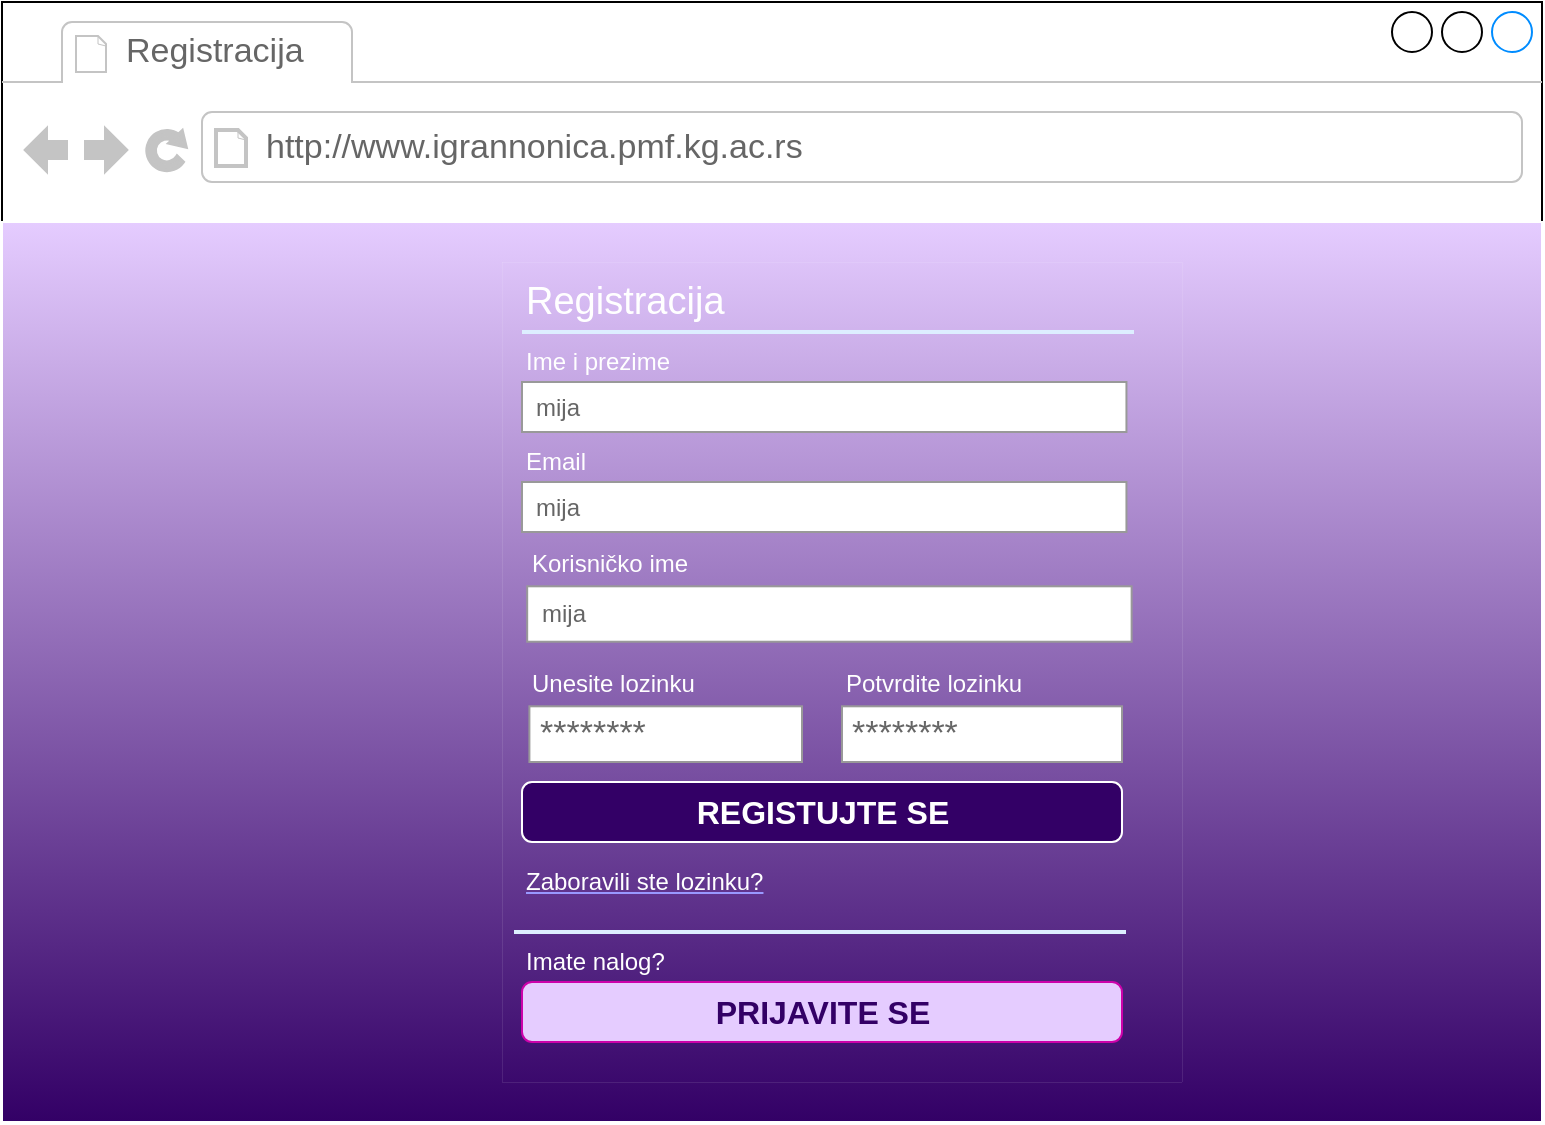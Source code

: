 <mxfile version="17.4.5" type="device"><diagram id="6niWByddvb_bg9qsfVrv" name="Page-1"><mxGraphModel dx="1422" dy="682" grid="1" gridSize="10" guides="1" tooltips="1" connect="1" arrows="1" fold="1" page="1" pageScale="1" pageWidth="850" pageHeight="1100" math="0" shadow="0"><root><mxCell id="0"/><mxCell id="1" parent="0"/><mxCell id="r__YE2FlrL94WDJHA-NL-1" value="" style="strokeWidth=1;shadow=0;dashed=0;align=center;html=1;shape=mxgraph.mockup.containers.browserWindow;rSize=0;strokeColor2=#008cff;strokeColor3=#c4c4c4;mainText=,;recursiveResize=0;" parent="1" vertex="1"><mxGeometry x="40" y="40" width="770" height="560" as="geometry"/></mxCell><mxCell id="r__YE2FlrL94WDJHA-NL-2" value="Registracija" style="strokeWidth=1;shadow=0;dashed=0;align=center;html=1;shape=mxgraph.mockup.containers.anchor;fontSize=17;fontColor=#666666;align=left;" parent="r__YE2FlrL94WDJHA-NL-1" vertex="1"><mxGeometry x="60" y="12" width="110" height="26" as="geometry"/></mxCell><mxCell id="r__YE2FlrL94WDJHA-NL-3" value="http://www.igrannonica.pmf.kg.ac.rs" style="strokeWidth=1;shadow=0;dashed=0;align=center;html=1;shape=mxgraph.mockup.containers.anchor;rSize=0;fontSize=17;fontColor=#666666;align=left;" parent="r__YE2FlrL94WDJHA-NL-1" vertex="1"><mxGeometry x="130" y="60" width="250" height="26" as="geometry"/></mxCell><mxCell id="yKevtP9rs6CnqyBYT7AK-1" value="" style="rounded=0;whiteSpace=wrap;html=1;fontColor=#330066;strokeColor=#FFFFFF;fillColor=#E5CCFF;gradientColor=#330066;" parent="r__YE2FlrL94WDJHA-NL-1" vertex="1"><mxGeometry y="110" width="770" height="450" as="geometry"/></mxCell><mxCell id="yKevtP9rs6CnqyBYT7AK-2" value="" style="strokeWidth=0;shadow=0;dashed=0;align=center;html=1;shape=mxgraph.mockup.forms.rrect;rSize=0;strokeColor=#FFFFFF;fillColor=none;gradientColor=none;" parent="1" vertex="1"><mxGeometry x="290" y="170" width="340" height="410" as="geometry"/></mxCell><mxCell id="yKevtP9rs6CnqyBYT7AK-3" value="&lt;font style=&quot;font-size: 19px&quot; color=&quot;#ffffff&quot;&gt;Registracija&lt;/font&gt;" style="strokeWidth=1;shadow=0;dashed=0;align=center;html=1;shape=mxgraph.mockup.forms.anchor;fontSize=12;fontColor=#666666;align=left;resizeWidth=1;spacingLeft=0;" parent="yKevtP9rs6CnqyBYT7AK-2" vertex="1"><mxGeometry width="299.2" height="20" relative="1" as="geometry"><mxPoint x="10" y="10" as="offset"/></mxGeometry></mxCell><mxCell id="yKevtP9rs6CnqyBYT7AK-4" value="" style="shape=line;strokeColor=#ddeeff;strokeWidth=2;html=1;resizeWidth=1;" parent="yKevtP9rs6CnqyBYT7AK-2" vertex="1"><mxGeometry width="306.0" height="10" relative="1" as="geometry"><mxPoint x="10" y="30" as="offset"/></mxGeometry></mxCell><mxCell id="yKevtP9rs6CnqyBYT7AK-5" value="&lt;font color=&quot;#ffffff&quot;&gt;Ime i prezime&lt;/font&gt;" style="strokeWidth=1;shadow=0;dashed=0;align=center;html=1;shape=mxgraph.mockup.forms.anchor;fontSize=12;fontColor=#666666;align=left;resizeWidth=1;spacingLeft=0;" parent="yKevtP9rs6CnqyBYT7AK-2" vertex="1"><mxGeometry width="170" height="20" relative="1" as="geometry"><mxPoint x="10" y="40" as="offset"/></mxGeometry></mxCell><mxCell id="yKevtP9rs6CnqyBYT7AK-6" value="mija" style="strokeWidth=1;shadow=0;dashed=0;align=center;html=1;shape=mxgraph.mockup.forms.rrect;rSize=0;strokeColor=#999999;fontColor=#666666;align=left;spacingLeft=5;resizeWidth=1;" parent="yKevtP9rs6CnqyBYT7AK-2" vertex="1"><mxGeometry width="302.222" height="25" relative="1" as="geometry"><mxPoint x="10" y="60" as="offset"/></mxGeometry></mxCell><mxCell id="yKevtP9rs6CnqyBYT7AK-7" value="&lt;font color=&quot;#ffffff&quot;&gt;Email&lt;/font&gt;" style="strokeWidth=1;shadow=0;dashed=0;align=center;html=1;shape=mxgraph.mockup.forms.anchor;fontSize=12;fontColor=#666666;align=left;resizeWidth=1;spacingLeft=0;" parent="yKevtP9rs6CnqyBYT7AK-2" vertex="1"><mxGeometry width="170" height="20" relative="1" as="geometry"><mxPoint x="10" y="90" as="offset"/></mxGeometry></mxCell><mxCell id="yKevtP9rs6CnqyBYT7AK-8" value="mija" style="strokeWidth=1;shadow=0;dashed=0;align=center;html=1;shape=mxgraph.mockup.forms.rrect;rSize=0;strokeColor=#999999;fontColor=#666666;align=left;spacingLeft=5;resizeWidth=1;" parent="yKevtP9rs6CnqyBYT7AK-2" vertex="1"><mxGeometry width="302.222" height="25" relative="1" as="geometry"><mxPoint x="10" y="110" as="offset"/></mxGeometry></mxCell><mxCell id="yKevtP9rs6CnqyBYT7AK-9" value="&lt;font color=&quot;#ffffff&quot;&gt;REGISTUJTE SE&lt;/font&gt;" style="strokeWidth=1;shadow=0;dashed=0;align=center;html=1;shape=mxgraph.mockup.forms.rrect;rSize=5;strokeColor=#FFFFFF;fillColor=#330066;fontSize=16;fontStyle=1;gradientColor=none;" parent="yKevtP9rs6CnqyBYT7AK-2" vertex="1"><mxGeometry y="1" width="300" height="30" relative="1" as="geometry"><mxPoint x="10" y="-150" as="offset"/></mxGeometry></mxCell><mxCell id="yKevtP9rs6CnqyBYT7AK-10" value="&lt;font color=&quot;#ffffff&quot;&gt;Zaboravili ste lozinku?&lt;/font&gt;" style="strokeWidth=1;shadow=0;dashed=0;align=center;html=1;shape=mxgraph.mockup.forms.anchor;fontSize=12;fontColor=#9999ff;align=left;spacingLeft=0;fontStyle=4;resizeWidth=1;" parent="yKevtP9rs6CnqyBYT7AK-2" vertex="1"><mxGeometry y="1" width="255.0" height="20" relative="1" as="geometry"><mxPoint x="10" y="-110" as="offset"/></mxGeometry></mxCell><mxCell id="yKevtP9rs6CnqyBYT7AK-11" value="" style="shape=line;strokeColor=#ddeeff;strokeWidth=2;html=1;resizeWidth=1;" parent="yKevtP9rs6CnqyBYT7AK-2" vertex="1"><mxGeometry y="1" width="306.0" height="10" relative="1" as="geometry"><mxPoint x="6" y="-80" as="offset"/></mxGeometry></mxCell><mxCell id="yKevtP9rs6CnqyBYT7AK-12" value="&lt;font color=&quot;#ffffff&quot;&gt;Imate nalog?&lt;/font&gt;" style="strokeWidth=1;shadow=0;dashed=0;align=center;html=1;shape=mxgraph.mockup.forms.anchor;fontSize=12;fontColor=#666666;align=left;spacingLeft=0;resizeWidth=1;" parent="yKevtP9rs6CnqyBYT7AK-2" vertex="1"><mxGeometry y="1" width="255.0" height="20" relative="1" as="geometry"><mxPoint x="10" y="-70" as="offset"/></mxGeometry></mxCell><mxCell id="yKevtP9rs6CnqyBYT7AK-13" value="&lt;font color=&quot;#330066&quot;&gt;PRIJAVITE SE&lt;/font&gt;" style="strokeWidth=1;shadow=0;dashed=0;align=center;html=1;shape=mxgraph.mockup.forms.rrect;rSize=5;strokeColor=#CC02AA;fillColor=#E5CCFF;fontSize=16;fontStyle=1;fontColor=#ffffff;" parent="yKevtP9rs6CnqyBYT7AK-2" vertex="1"><mxGeometry y="1" width="300" height="30" relative="1" as="geometry"><mxPoint x="10" y="-50" as="offset"/></mxGeometry></mxCell><mxCell id="yKevtP9rs6CnqyBYT7AK-14" value="&lt;font color=&quot;#ffffff&quot;&gt;Korisničko ime&lt;/font&gt;" style="strokeWidth=1;shadow=0;dashed=0;align=center;html=1;shape=mxgraph.mockup.forms.anchor;fontSize=12;fontColor=#666666;align=left;resizeWidth=1;spacingLeft=0;" parent="yKevtP9rs6CnqyBYT7AK-2" vertex="1"><mxGeometry x="12.593" y="139.995" width="170" height="22.162" as="geometry"/></mxCell><mxCell id="yKevtP9rs6CnqyBYT7AK-15" value="mija" style="strokeWidth=1;shadow=0;dashed=0;align=center;html=1;shape=mxgraph.mockup.forms.rrect;rSize=0;strokeColor=#999999;fontColor=#666666;align=left;spacingLeft=5;resizeWidth=1;" parent="yKevtP9rs6CnqyBYT7AK-2" vertex="1"><mxGeometry x="12.593" y="162.157" width="302.222" height="27.703" as="geometry"/></mxCell><mxCell id="yKevtP9rs6CnqyBYT7AK-16" value="&lt;font color=&quot;#ffffff&quot;&gt;Unesite lozinku&lt;/font&gt;" style="strokeWidth=1;shadow=0;dashed=0;align=center;html=1;shape=mxgraph.mockup.forms.anchor;fontSize=12;fontColor=#666666;align=left;resizeWidth=1;spacingLeft=0;strokeColor=#FFFFFF;" parent="yKevtP9rs6CnqyBYT7AK-2" vertex="1"><mxGeometry x="12.59" y="200" width="127.41" height="22.16" as="geometry"/></mxCell><mxCell id="yKevtP9rs6CnqyBYT7AK-17" value="&lt;font color=&quot;#ffffff&quot;&gt;Potvrdite lozinku&lt;/font&gt;" style="strokeWidth=1;shadow=0;dashed=0;align=center;html=1;shape=mxgraph.mockup.forms.anchor;fontSize=12;fontColor=#666666;align=left;resizeWidth=1;spacingLeft=0;strokeColor=#FFFFFF;" parent="yKevtP9rs6CnqyBYT7AK-2" vertex="1"><mxGeometry x="170" y="200" width="127.41" height="22.16" as="geometry"/></mxCell><mxCell id="yKevtP9rs6CnqyBYT7AK-18" value="********" style="strokeWidth=1;shadow=0;dashed=0;align=center;html=1;shape=mxgraph.mockup.forms.pwField;strokeColor=#999999;mainText=;align=left;fontColor=#666666;fontSize=17;spacingLeft=3;labelBackgroundColor=none;fillColor=default;" parent="yKevtP9rs6CnqyBYT7AK-2" vertex="1"><mxGeometry x="170" y="222.16" width="140" height="27.84" as="geometry"/></mxCell><mxCell id="yKevtP9rs6CnqyBYT7AK-19" value="********" style="strokeWidth=1;shadow=0;dashed=0;align=center;html=1;shape=mxgraph.mockup.forms.pwField;strokeColor=#999999;mainText=;align=left;fontColor=#666666;fontSize=17;spacingLeft=3;labelBackgroundColor=none;fillColor=default;" parent="yKevtP9rs6CnqyBYT7AK-2" vertex="1"><mxGeometry x="13.7" y="222.16" width="136.3" height="27.84" as="geometry"/></mxCell></root></mxGraphModel></diagram></mxfile>